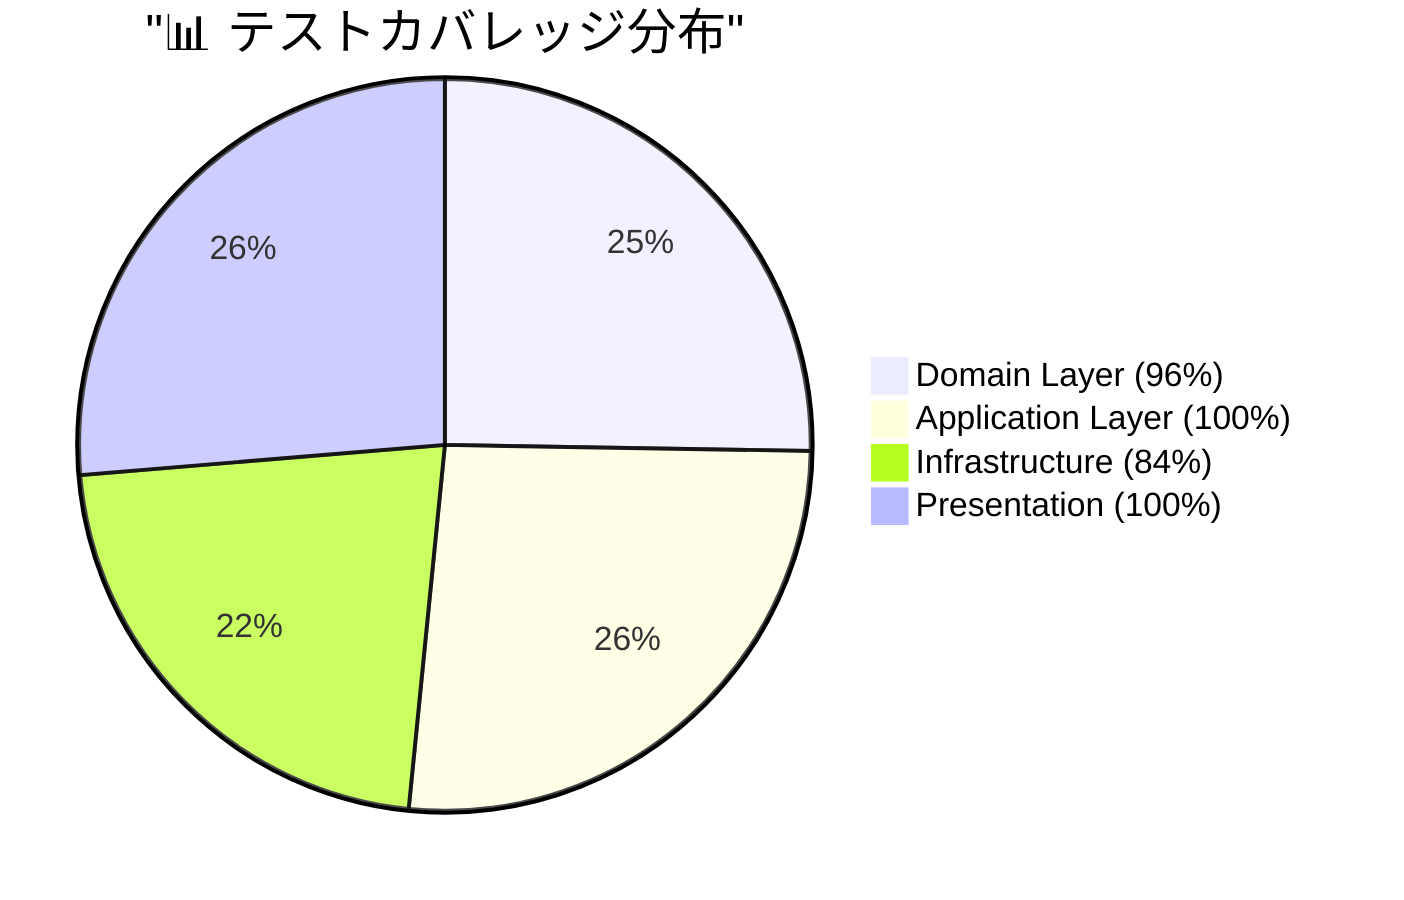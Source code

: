 pie title "📊 テストカバレッジ分布"
    "Domain Layer (96%)" : 96
    "Application Layer (100%)" : 100
    "Infrastructure (84%)" : 84
    "Presentation (100%)" : 100